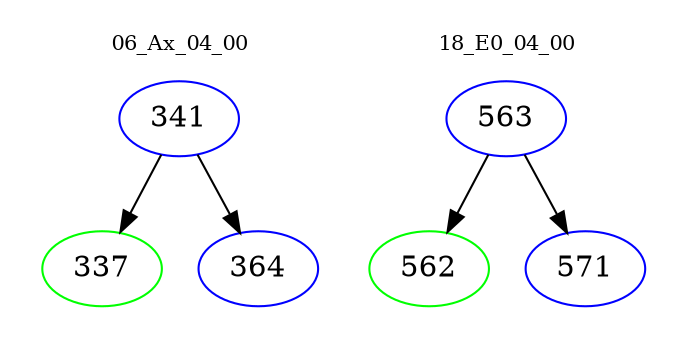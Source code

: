 digraph{
subgraph cluster_0 {
color = white
label = "06_Ax_04_00";
fontsize=10;
T0_341 [label="341", color="blue"]
T0_341 -> T0_337 [color="black"]
T0_337 [label="337", color="green"]
T0_341 -> T0_364 [color="black"]
T0_364 [label="364", color="blue"]
}
subgraph cluster_1 {
color = white
label = "18_E0_04_00";
fontsize=10;
T1_563 [label="563", color="blue"]
T1_563 -> T1_562 [color="black"]
T1_562 [label="562", color="green"]
T1_563 -> T1_571 [color="black"]
T1_571 [label="571", color="blue"]
}
}
